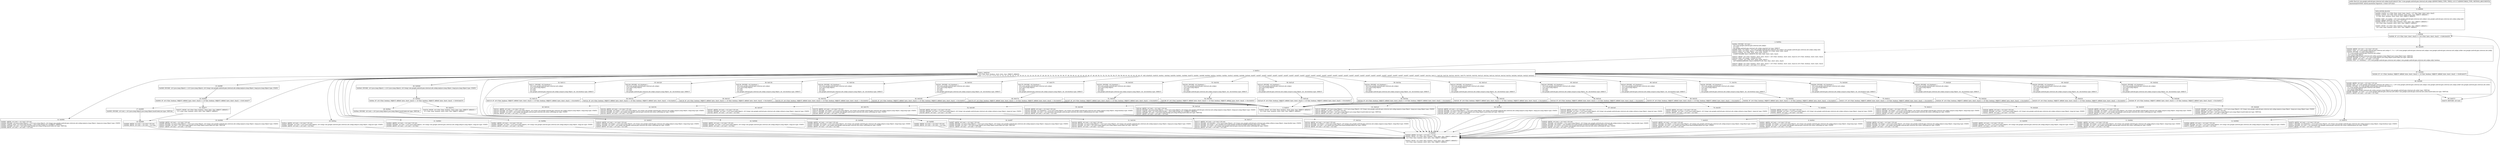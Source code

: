 digraph "CFG forcom.google.android.gms.internal.ads.zzdpn.hashCode(Ljava\/lang\/Object;)I" {
Node_0 [shape=record,label="{0\:\ 0x0000|MTH_ENTER_BLOCK\l|0x0000: CONST  (r1 I:?[int, float, short, byte, char]) = (37 ?[int, float, short, byte, char]) \l0x0002: CONST  (r0 I:?[int, float, boolean, short, byte, char, OBJECT, ARRAY]) = \l  (0 ?[int, float, boolean, short, byte, char, OBJECT, ARRAY])\l \l0x0003: IGET  (r2 I:int[]) = (r9 I:com.google.android.gms.internal.ads.zzdpn) com.google.android.gms.internal.ads.zzdpn.zzhjq int[] \l0x0005: ARRAY_LENGTH  (r4 I:int) = (r2 I:?[]) \l0x0006: MOVE  (r3 I:?[int, float, boolean, short, byte, char, OBJECT, ARRAY]) = \l  (r0 I:?[int, float, boolean, short, byte, char, OBJECT, ARRAY])\l \l0x0007: MOVE  (r2 I:?[int, float, boolean, short, byte, char, OBJECT, ARRAY]) = \l  (r0 I:?[int, float, boolean, short, byte, char, OBJECT, ARRAY])\l \l}"];
Node_1 [shape=record,label="{1\:\ 0x0008|0x0008: IF  (r3 I:?[int, byte, short, char]) \>= (r4 I:?[int, byte, short, char])  \-\> B:86:0x0255 \l}"];
Node_2 [shape=record,label="{2\:\ 0x000a|0x000a: INVOKE  (r0 I:int) = \l  (r9 I:com.google.android.gms.internal.ads.zzdpn)\l  (r3 I:int)\l com.google.android.gms.internal.ads.zzdpn.zzgu(int):int type: DIRECT \l0x000e: IGET  (r5 I:int[]) = (r9 I:com.google.android.gms.internal.ads.zzdpn) com.google.android.gms.internal.ads.zzdpn.zzhjq int[] \l0x0010: AGET  (r5 I:?[int, float]) = (r5 I:?[int, float][]), (r3 I:?[int, short, byte, char]) \l0x0012: CONST  (r6 I:?[int, float, short, byte, char]) = \l  (1048575(0xfffff, float:1.469367E\-39) ?[int, float, short, byte, char])\l \l0x0015: ARITH  (r6 I:?[int, boolean, short, byte, char]) = (r6 I:?[int, boolean, short, byte, char]) & (r0 I:?[int, boolean, short, byte, char]) \l0x0016: CAST  (r6 I:long) = (long) (r6 I:int) \l0x0017: CONST  (r8 I:?[int, float, short, byte, char]) = \l  (267386880(0xff00000, float:2.3665827E\-29) ?[int, float, short, byte, char])\l \l0x0019: ARITH  (r0 I:?[int, boolean, short, byte, char]) = (r0 I:?[int, boolean, short, byte, char]) & (r8 I:?[int, boolean, short, byte, char]) \l0x001a: ARITH  (r0 I:int) = (r0 I:int) \>\>\> (20 int) \l}"];
Node_3 [shape=record,label="{3\:\ 0x001c|0x001c: SWITCH  \l  (r0 I:?[int, float, boolean, short, byte, char, OBJECT, ARRAY])\l k:[0, 1, 2, 3, 4, 5, 6, 7, 8, 9, 10, 11, 12, 13, 14, 15, 16, 17, 18, 19, 20, 21, 22, 23, 24, 25, 26, 27, 28, 29, 30, 31, 32, 33, 34, 35, 36, 37, 38, 39, 40, 41, 42, 43, 44, 45, 46, 47, 48, 49, 50, 51, 52, 53, 54, 55, 56, 57, 58, 59, 60, 61, 62, 63, 64, 65, 66, 67, 68] t:[0x0025, 0x0035, 0x0041, 0x004d, 0x0059, 0x0061, 0x006d, 0x0075, 0x0081, 0x008f, 0x009d, 0x00aa, 0x00b3, 0x00bc, 0x00c5, 0x00d2, 0x00db, 0x00e8, 0x00f7, 0x00f7, 0x00f7, 0x00f7, 0x00f7, 0x00f7, 0x00f7, 0x00f7, 0x00f7, 0x00f7, 0x00f7, 0x00f7, 0x00f7, 0x00f7, 0x00f7, 0x00f7, 0x00f7, 0x00f7, 0x00f7, 0x00f7, 0x00f7, 0x00f7, 0x00f7, 0x00f7, 0x00f7, 0x00f7, 0x00f7, 0x00f7, 0x00f7, 0x00f7, 0x00f7, 0x00f7, 0x0104, 0x0111, 0x0128, 0x013b, 0x014e, 0x0161, 0x0170, 0x0183, 0x0192, 0x01a5, 0x01ba, 0x01cd, 0x01e0, 0x01ef, 0x01fe, 0x020d, 0x0220, 0x022f, 0x0242] \l}"];
Node_4 [shape=record,label="{4\:\ 0x001f|0x001f: MOVE  (r0 I:?[int, float, boolean, short, byte, char, OBJECT, ARRAY]) = \l  (r2 I:?[int, float, boolean, short, byte, char, OBJECT, ARRAY])\l \l}"];
Node_5 [shape=record,label="{5\:\ 0x0020|0x0020: ARITH  (r2 I:int) = (r3 I:int) + (3 int) \l0x0022: MOVE  (r3 I:?[int, float, boolean, short, byte, char, OBJECT, ARRAY]) = \l  (r2 I:?[int, float, boolean, short, byte, char, OBJECT, ARRAY])\l \l0x0023: MOVE  (r2 I:?[int, float, boolean, short, byte, char, OBJECT, ARRAY]) = \l  (r0 I:?[int, float, boolean, short, byte, char, OBJECT, ARRAY])\l \l}"];
Node_6 [shape=record,label="{6\:\ 0x0025|0x0025: ARITH  (r0 I:int) = (r2 I:int) * (53 int) \l0x0027: INVOKE  (r6 I:double) = (r10 I:java.lang.Object), (r6 I:long) com.google.android.gms.internal.ads.zzdqy.zzo(java.lang.Object, long):double type: STATIC \l0x002b: INVOKE  (r6 I:long) = (r6 I:double) java.lang.Double.doubleToLongBits(double):long type: STATIC \l0x002f: INVOKE  (r2 I:int) = (r6 I:long) com.google.android.gms.internal.ads.zzdoc.zzft(long):int type: STATIC \l0x0033: ARITH  (r0 I:int) = (r0 I:int) + (r2 I:int) \l}"];
Node_7 [shape=record,label="{7\:\ 0x0035|0x0035: ARITH  (r0 I:int) = (r2 I:int) * (53 int) \l0x0037: INVOKE  (r2 I:float) = (r10 I:java.lang.Object), (r6 I:long) com.google.android.gms.internal.ads.zzdqy.zzn(java.lang.Object, long):float type: STATIC \l0x003b: INVOKE  (r2 I:int) = (r2 I:float) java.lang.Float.floatToIntBits(float):int type: STATIC \l0x003f: ARITH  (r0 I:int) = (r0 I:int) + (r2 I:int) \l}"];
Node_8 [shape=record,label="{8\:\ 0x0041|0x0041: ARITH  (r0 I:int) = (r2 I:int) * (53 int) \l0x0043: INVOKE  (r6 I:long) = (r10 I:java.lang.Object), (r6 I:long) com.google.android.gms.internal.ads.zzdqy.zzl(java.lang.Object, long):long type: STATIC \l0x0047: INVOKE  (r2 I:int) = (r6 I:long) com.google.android.gms.internal.ads.zzdoc.zzft(long):int type: STATIC \l0x004b: ARITH  (r0 I:int) = (r0 I:int) + (r2 I:int) \l}"];
Node_9 [shape=record,label="{9\:\ 0x004d|0x004d: ARITH  (r0 I:int) = (r2 I:int) * (53 int) \l0x004f: INVOKE  (r6 I:long) = (r10 I:java.lang.Object), (r6 I:long) com.google.android.gms.internal.ads.zzdqy.zzl(java.lang.Object, long):long type: STATIC \l0x0053: INVOKE  (r2 I:int) = (r6 I:long) com.google.android.gms.internal.ads.zzdoc.zzft(long):int type: STATIC \l0x0057: ARITH  (r0 I:int) = (r0 I:int) + (r2 I:int) \l}"];
Node_10 [shape=record,label="{10\:\ 0x0059|0x0059: ARITH  (r0 I:int) = (r2 I:int) * (53 int) \l0x005b: INVOKE  (r2 I:int) = (r10 I:java.lang.Object), (r6 I:long) com.google.android.gms.internal.ads.zzdqy.zzk(java.lang.Object, long):int type: STATIC \l0x005f: ARITH  (r0 I:int) = (r0 I:int) + (r2 I:int) \l}"];
Node_11 [shape=record,label="{11\:\ 0x0061|0x0061: ARITH  (r0 I:int) = (r2 I:int) * (53 int) \l0x0063: INVOKE  (r6 I:long) = (r10 I:java.lang.Object), (r6 I:long) com.google.android.gms.internal.ads.zzdqy.zzl(java.lang.Object, long):long type: STATIC \l0x0067: INVOKE  (r2 I:int) = (r6 I:long) com.google.android.gms.internal.ads.zzdoc.zzft(long):int type: STATIC \l0x006b: ARITH  (r0 I:int) = (r0 I:int) + (r2 I:int) \l}"];
Node_12 [shape=record,label="{12\:\ 0x006d|0x006d: ARITH  (r0 I:int) = (r2 I:int) * (53 int) \l0x006f: INVOKE  (r2 I:int) = (r10 I:java.lang.Object), (r6 I:long) com.google.android.gms.internal.ads.zzdqy.zzk(java.lang.Object, long):int type: STATIC \l0x0073: ARITH  (r0 I:int) = (r0 I:int) + (r2 I:int) \l}"];
Node_13 [shape=record,label="{13\:\ 0x0075|0x0075: ARITH  (r0 I:int) = (r2 I:int) * (53 int) \l0x0077: INVOKE  (r2 I:boolean) = (r10 I:java.lang.Object), (r6 I:long) com.google.android.gms.internal.ads.zzdqy.zzm(java.lang.Object, long):boolean type: STATIC \l0x007b: INVOKE  (r2 I:int) = (r2 I:boolean) com.google.android.gms.internal.ads.zzdoc.zzbh(boolean):int type: STATIC \l0x007f: ARITH  (r0 I:int) = (r0 I:int) + (r2 I:int) \l}"];
Node_14 [shape=record,label="{14\:\ 0x0081|0x0081: ARITH  (r2 I:int) = (r2 I:int) * (53 int) \l0x0083: INVOKE  (r0 I:java.lang.Object) = (r10 I:java.lang.Object), (r6 I:long) com.google.android.gms.internal.ads.zzdqy.zzp(java.lang.Object, long):java.lang.Object type: STATIC \l0x0087: CHECK_CAST  (r0 I:java.lang.String) = (java.lang.String) (r0 I:?[OBJECT, ARRAY]) \l0x0089: INVOKE  (r0 I:int) = (r0 I:java.lang.String) java.lang.String.hashCode():int type: VIRTUAL \l0x008d: ARITH  (r0 I:int) = (r0 I:int) + (r2 I:int) \l}"];
Node_15 [shape=record,label="{15\:\ 0x008f|0x008f: INVOKE  (r0 I:java.lang.Object) = (r10 I:java.lang.Object), (r6 I:long) com.google.android.gms.internal.ads.zzdqy.zzp(java.lang.Object, long):java.lang.Object type: STATIC \l}"];
Node_16 [shape=record,label="{16\:\ 0x0093|0x0093: IF  (r0 I:?[int, boolean, OBJECT, ARRAY, byte, short, char]) == (0 ?[int, boolean, OBJECT, ARRAY, byte, short, char])  \-\> B:91:0x0277 \l}"];
Node_17 [shape=record,label="{17\:\ 0x0095|0x0095: INVOKE  (r0 I:int) = (r0 I:java.lang.Object) java.lang.Object.hashCode():int type: VIRTUAL \l}"];
Node_18 [shape=record,label="{18\:\ 0x0099|0x0099: ARITH  (r2 I:int) = (r2 I:int) * (53 int) \l0x009b: ARITH  (r0 I:int) = (r0 I:int) + (r2 I:int) \l}"];
Node_19 [shape=record,label="{19\:\ 0x009d|0x009d: ARITH  (r0 I:int) = (r2 I:int) * (53 int) \l0x009f: INVOKE  (r2 I:java.lang.Object) = (r10 I:java.lang.Object), (r6 I:long) com.google.android.gms.internal.ads.zzdqy.zzp(java.lang.Object, long):java.lang.Object type: STATIC \l0x00a3: INVOKE  (r2 I:int) = (r2 I:java.lang.Object) java.lang.Object.hashCode():int type: VIRTUAL \l0x00a7: ARITH  (r0 I:int) = (r0 I:int) + (r2 I:int) \l}"];
Node_20 [shape=record,label="{20\:\ 0x00aa|0x00aa: ARITH  (r0 I:int) = (r2 I:int) * (53 int) \l0x00ac: INVOKE  (r2 I:int) = (r10 I:java.lang.Object), (r6 I:long) com.google.android.gms.internal.ads.zzdqy.zzk(java.lang.Object, long):int type: STATIC \l0x00b0: ARITH  (r0 I:int) = (r0 I:int) + (r2 I:int) \l}"];
Node_21 [shape=record,label="{21\:\ 0x00b3|0x00b3: ARITH  (r0 I:int) = (r2 I:int) * (53 int) \l0x00b5: INVOKE  (r2 I:int) = (r10 I:java.lang.Object), (r6 I:long) com.google.android.gms.internal.ads.zzdqy.zzk(java.lang.Object, long):int type: STATIC \l0x00b9: ARITH  (r0 I:int) = (r0 I:int) + (r2 I:int) \l}"];
Node_22 [shape=record,label="{22\:\ 0x00bc|0x00bc: ARITH  (r0 I:int) = (r2 I:int) * (53 int) \l0x00be: INVOKE  (r2 I:int) = (r10 I:java.lang.Object), (r6 I:long) com.google.android.gms.internal.ads.zzdqy.zzk(java.lang.Object, long):int type: STATIC \l0x00c2: ARITH  (r0 I:int) = (r0 I:int) + (r2 I:int) \l}"];
Node_23 [shape=record,label="{23\:\ 0x00c5|0x00c5: ARITH  (r0 I:int) = (r2 I:int) * (53 int) \l0x00c7: INVOKE  (r6 I:long) = (r10 I:java.lang.Object), (r6 I:long) com.google.android.gms.internal.ads.zzdqy.zzl(java.lang.Object, long):long type: STATIC \l0x00cb: INVOKE  (r2 I:int) = (r6 I:long) com.google.android.gms.internal.ads.zzdoc.zzft(long):int type: STATIC \l0x00cf: ARITH  (r0 I:int) = (r0 I:int) + (r2 I:int) \l}"];
Node_24 [shape=record,label="{24\:\ 0x00d2|0x00d2: ARITH  (r0 I:int) = (r2 I:int) * (53 int) \l0x00d4: INVOKE  (r2 I:int) = (r10 I:java.lang.Object), (r6 I:long) com.google.android.gms.internal.ads.zzdqy.zzk(java.lang.Object, long):int type: STATIC \l0x00d8: ARITH  (r0 I:int) = (r0 I:int) + (r2 I:int) \l}"];
Node_25 [shape=record,label="{25\:\ 0x00db|0x00db: ARITH  (r0 I:int) = (r2 I:int) * (53 int) \l0x00dd: INVOKE  (r6 I:long) = (r10 I:java.lang.Object), (r6 I:long) com.google.android.gms.internal.ads.zzdqy.zzl(java.lang.Object, long):long type: STATIC \l0x00e1: INVOKE  (r2 I:int) = (r6 I:long) com.google.android.gms.internal.ads.zzdoc.zzft(long):int type: STATIC \l0x00e5: ARITH  (r0 I:int) = (r0 I:int) + (r2 I:int) \l}"];
Node_26 [shape=record,label="{26\:\ 0x00e8|0x00e8: INVOKE  (r0 I:java.lang.Object) = (r10 I:java.lang.Object), (r6 I:long) com.google.android.gms.internal.ads.zzdqy.zzp(java.lang.Object, long):java.lang.Object type: STATIC \l}"];
Node_27 [shape=record,label="{27\:\ 0x00ec|0x00ec: IF  (r0 I:?[int, boolean, OBJECT, ARRAY, byte, short, char]) == (0 ?[int, boolean, OBJECT, ARRAY, byte, short, char])  \-\> B:90:0x0274 \l}"];
Node_28 [shape=record,label="{28\:\ 0x00ee|0x00ee: INVOKE  (r0 I:int) = (r0 I:java.lang.Object) java.lang.Object.hashCode():int type: VIRTUAL \l}"];
Node_29 [shape=record,label="{29\:\ 0x00f2|0x00f2: ARITH  (r2 I:int) = (r2 I:int) * (53 int) \l0x00f4: ARITH  (r0 I:int) = (r0 I:int) + (r2 I:int) \l}"];
Node_30 [shape=record,label="{30\:\ 0x00f7|0x00f7: ARITH  (r0 I:int) = (r2 I:int) * (53 int) \l0x00f9: INVOKE  (r2 I:java.lang.Object) = (r10 I:java.lang.Object), (r6 I:long) com.google.android.gms.internal.ads.zzdqy.zzp(java.lang.Object, long):java.lang.Object type: STATIC \l0x00fd: INVOKE  (r2 I:int) = (r2 I:java.lang.Object) java.lang.Object.hashCode():int type: VIRTUAL \l0x0101: ARITH  (r0 I:int) = (r0 I:int) + (r2 I:int) \l}"];
Node_31 [shape=record,label="{31\:\ 0x0104|0x0104: ARITH  (r0 I:int) = (r2 I:int) * (53 int) \l0x0106: INVOKE  (r2 I:java.lang.Object) = (r10 I:java.lang.Object), (r6 I:long) com.google.android.gms.internal.ads.zzdqy.zzp(java.lang.Object, long):java.lang.Object type: STATIC \l0x010a: INVOKE  (r2 I:int) = (r2 I:java.lang.Object) java.lang.Object.hashCode():int type: VIRTUAL \l0x010e: ARITH  (r0 I:int) = (r0 I:int) + (r2 I:int) \l}"];
Node_32 [shape=record,label="{32\:\ 0x0111|0x0111: INVOKE  (r0 I:boolean) = \l  (r9 I:com.google.android.gms.internal.ads.zzdpn)\l  (r10 I:java.lang.Object)\l  (r5 I:int)\l  (r3 I:int)\l com.google.android.gms.internal.ads.zzdpn.zza(java.lang.Object, int, int):boolean type: DIRECT \l}"];
Node_33 [shape=record,label="{33\:\ 0x0115|0x0115: IF  (r0 I:?[int, boolean, OBJECT, ARRAY, byte, short, char]) == (0 ?[int, boolean, OBJECT, ARRAY, byte, short, char])  \-\> B:4:0x001f \l}"];
Node_34 [shape=record,label="{34\:\ 0x0117|0x0117: ARITH  (r0 I:int) = (r2 I:int) * (53 int) \l0x0119: INVOKE  (r6 I:double) = (r10 I:java.lang.Object), (r6 I:long) com.google.android.gms.internal.ads.zzdpn.zzf(java.lang.Object, long):double type: STATIC \l0x011d: INVOKE  (r6 I:long) = (r6 I:double) java.lang.Double.doubleToLongBits(double):long type: STATIC \l0x0121: INVOKE  (r2 I:int) = (r6 I:long) com.google.android.gms.internal.ads.zzdoc.zzft(long):int type: STATIC \l0x0125: ARITH  (r0 I:int) = (r0 I:int) + (r2 I:int) \l}"];
Node_35 [shape=record,label="{35\:\ 0x0128|0x0128: INVOKE  (r0 I:boolean) = \l  (r9 I:com.google.android.gms.internal.ads.zzdpn)\l  (r10 I:java.lang.Object)\l  (r5 I:int)\l  (r3 I:int)\l com.google.android.gms.internal.ads.zzdpn.zza(java.lang.Object, int, int):boolean type: DIRECT \l}"];
Node_36 [shape=record,label="{36\:\ 0x012c|0x012c: IF  (r0 I:?[int, boolean, OBJECT, ARRAY, byte, short, char]) == (0 ?[int, boolean, OBJECT, ARRAY, byte, short, char])  \-\> B:4:0x001f \l}"];
Node_37 [shape=record,label="{37\:\ 0x012e|0x012e: ARITH  (r0 I:int) = (r2 I:int) * (53 int) \l0x0130: INVOKE  (r2 I:float) = (r10 I:java.lang.Object), (r6 I:long) com.google.android.gms.internal.ads.zzdpn.zzg(java.lang.Object, long):float type: STATIC \l0x0134: INVOKE  (r2 I:int) = (r2 I:float) java.lang.Float.floatToIntBits(float):int type: STATIC \l0x0138: ARITH  (r0 I:int) = (r0 I:int) + (r2 I:int) \l}"];
Node_38 [shape=record,label="{38\:\ 0x013b|0x013b: INVOKE  (r0 I:boolean) = \l  (r9 I:com.google.android.gms.internal.ads.zzdpn)\l  (r10 I:java.lang.Object)\l  (r5 I:int)\l  (r3 I:int)\l com.google.android.gms.internal.ads.zzdpn.zza(java.lang.Object, int, int):boolean type: DIRECT \l}"];
Node_39 [shape=record,label="{39\:\ 0x013f|0x013f: IF  (r0 I:?[int, boolean, OBJECT, ARRAY, byte, short, char]) == (0 ?[int, boolean, OBJECT, ARRAY, byte, short, char])  \-\> B:4:0x001f \l}"];
Node_40 [shape=record,label="{40\:\ 0x0141|0x0141: ARITH  (r0 I:int) = (r2 I:int) * (53 int) \l0x0143: INVOKE  (r6 I:long) = (r10 I:java.lang.Object), (r6 I:long) com.google.android.gms.internal.ads.zzdpn.zzi(java.lang.Object, long):long type: STATIC \l0x0147: INVOKE  (r2 I:int) = (r6 I:long) com.google.android.gms.internal.ads.zzdoc.zzft(long):int type: STATIC \l0x014b: ARITH  (r0 I:int) = (r0 I:int) + (r2 I:int) \l}"];
Node_41 [shape=record,label="{41\:\ 0x014e|0x014e: INVOKE  (r0 I:boolean) = \l  (r9 I:com.google.android.gms.internal.ads.zzdpn)\l  (r10 I:java.lang.Object)\l  (r5 I:int)\l  (r3 I:int)\l com.google.android.gms.internal.ads.zzdpn.zza(java.lang.Object, int, int):boolean type: DIRECT \l}"];
Node_42 [shape=record,label="{42\:\ 0x0152|0x0152: IF  (r0 I:?[int, boolean, OBJECT, ARRAY, byte, short, char]) == (0 ?[int, boolean, OBJECT, ARRAY, byte, short, char])  \-\> B:4:0x001f \l}"];
Node_43 [shape=record,label="{43\:\ 0x0154|0x0154: ARITH  (r0 I:int) = (r2 I:int) * (53 int) \l0x0156: INVOKE  (r6 I:long) = (r10 I:java.lang.Object), (r6 I:long) com.google.android.gms.internal.ads.zzdpn.zzi(java.lang.Object, long):long type: STATIC \l0x015a: INVOKE  (r2 I:int) = (r6 I:long) com.google.android.gms.internal.ads.zzdoc.zzft(long):int type: STATIC \l0x015e: ARITH  (r0 I:int) = (r0 I:int) + (r2 I:int) \l}"];
Node_44 [shape=record,label="{44\:\ 0x0161|0x0161: INVOKE  (r0 I:boolean) = \l  (r9 I:com.google.android.gms.internal.ads.zzdpn)\l  (r10 I:java.lang.Object)\l  (r5 I:int)\l  (r3 I:int)\l com.google.android.gms.internal.ads.zzdpn.zza(java.lang.Object, int, int):boolean type: DIRECT \l}"];
Node_45 [shape=record,label="{45\:\ 0x0165|0x0165: IF  (r0 I:?[int, boolean, OBJECT, ARRAY, byte, short, char]) == (0 ?[int, boolean, OBJECT, ARRAY, byte, short, char])  \-\> B:4:0x001f \l}"];
Node_46 [shape=record,label="{46\:\ 0x0167|0x0167: ARITH  (r0 I:int) = (r2 I:int) * (53 int) \l0x0169: INVOKE  (r2 I:int) = (r10 I:java.lang.Object), (r6 I:long) com.google.android.gms.internal.ads.zzdpn.zzh(java.lang.Object, long):int type: STATIC \l0x016d: ARITH  (r0 I:int) = (r0 I:int) + (r2 I:int) \l}"];
Node_47 [shape=record,label="{47\:\ 0x0170|0x0170: INVOKE  (r0 I:boolean) = \l  (r9 I:com.google.android.gms.internal.ads.zzdpn)\l  (r10 I:java.lang.Object)\l  (r5 I:int)\l  (r3 I:int)\l com.google.android.gms.internal.ads.zzdpn.zza(java.lang.Object, int, int):boolean type: DIRECT \l}"];
Node_48 [shape=record,label="{48\:\ 0x0174|0x0174: IF  (r0 I:?[int, boolean, OBJECT, ARRAY, byte, short, char]) == (0 ?[int, boolean, OBJECT, ARRAY, byte, short, char])  \-\> B:4:0x001f \l}"];
Node_49 [shape=record,label="{49\:\ 0x0176|0x0176: ARITH  (r0 I:int) = (r2 I:int) * (53 int) \l0x0178: INVOKE  (r6 I:long) = (r10 I:java.lang.Object), (r6 I:long) com.google.android.gms.internal.ads.zzdpn.zzi(java.lang.Object, long):long type: STATIC \l0x017c: INVOKE  (r2 I:int) = (r6 I:long) com.google.android.gms.internal.ads.zzdoc.zzft(long):int type: STATIC \l0x0180: ARITH  (r0 I:int) = (r0 I:int) + (r2 I:int) \l}"];
Node_50 [shape=record,label="{50\:\ 0x0183|0x0183: INVOKE  (r0 I:boolean) = \l  (r9 I:com.google.android.gms.internal.ads.zzdpn)\l  (r10 I:java.lang.Object)\l  (r5 I:int)\l  (r3 I:int)\l com.google.android.gms.internal.ads.zzdpn.zza(java.lang.Object, int, int):boolean type: DIRECT \l}"];
Node_51 [shape=record,label="{51\:\ 0x0187|0x0187: IF  (r0 I:?[int, boolean, OBJECT, ARRAY, byte, short, char]) == (0 ?[int, boolean, OBJECT, ARRAY, byte, short, char])  \-\> B:4:0x001f \l}"];
Node_52 [shape=record,label="{52\:\ 0x0189|0x0189: ARITH  (r0 I:int) = (r2 I:int) * (53 int) \l0x018b: INVOKE  (r2 I:int) = (r10 I:java.lang.Object), (r6 I:long) com.google.android.gms.internal.ads.zzdpn.zzh(java.lang.Object, long):int type: STATIC \l0x018f: ARITH  (r0 I:int) = (r0 I:int) + (r2 I:int) \l}"];
Node_53 [shape=record,label="{53\:\ 0x0192|0x0192: INVOKE  (r0 I:boolean) = \l  (r9 I:com.google.android.gms.internal.ads.zzdpn)\l  (r10 I:java.lang.Object)\l  (r5 I:int)\l  (r3 I:int)\l com.google.android.gms.internal.ads.zzdpn.zza(java.lang.Object, int, int):boolean type: DIRECT \l}"];
Node_54 [shape=record,label="{54\:\ 0x0196|0x0196: IF  (r0 I:?[int, boolean, OBJECT, ARRAY, byte, short, char]) == (0 ?[int, boolean, OBJECT, ARRAY, byte, short, char])  \-\> B:4:0x001f \l}"];
Node_55 [shape=record,label="{55\:\ 0x0198|0x0198: ARITH  (r0 I:int) = (r2 I:int) * (53 int) \l0x019a: INVOKE  (r2 I:boolean) = (r10 I:java.lang.Object), (r6 I:long) com.google.android.gms.internal.ads.zzdpn.zzj(java.lang.Object, long):boolean type: STATIC \l0x019e: INVOKE  (r2 I:int) = (r2 I:boolean) com.google.android.gms.internal.ads.zzdoc.zzbh(boolean):int type: STATIC \l0x01a2: ARITH  (r0 I:int) = (r0 I:int) + (r2 I:int) \l}"];
Node_56 [shape=record,label="{56\:\ 0x01a5|0x01a5: INVOKE  (r0 I:boolean) = \l  (r9 I:com.google.android.gms.internal.ads.zzdpn)\l  (r10 I:java.lang.Object)\l  (r5 I:int)\l  (r3 I:int)\l com.google.android.gms.internal.ads.zzdpn.zza(java.lang.Object, int, int):boolean type: DIRECT \l}"];
Node_57 [shape=record,label="{57\:\ 0x01a9|0x01a9: IF  (r0 I:?[int, boolean, OBJECT, ARRAY, byte, short, char]) == (0 ?[int, boolean, OBJECT, ARRAY, byte, short, char])  \-\> B:4:0x001f \l}"];
Node_58 [shape=record,label="{58\:\ 0x01ab|0x01ab: ARITH  (r2 I:int) = (r2 I:int) * (53 int) \l0x01ad: INVOKE  (r0 I:java.lang.Object) = (r10 I:java.lang.Object), (r6 I:long) com.google.android.gms.internal.ads.zzdqy.zzp(java.lang.Object, long):java.lang.Object type: STATIC \l0x01b1: CHECK_CAST  (r0 I:java.lang.String) = (java.lang.String) (r0 I:?[OBJECT, ARRAY]) \l0x01b3: INVOKE  (r0 I:int) = (r0 I:java.lang.String) java.lang.String.hashCode():int type: VIRTUAL \l0x01b7: ARITH  (r0 I:int) = (r0 I:int) + (r2 I:int) \l}"];
Node_59 [shape=record,label="{59\:\ 0x01ba|0x01ba: INVOKE  (r0 I:boolean) = \l  (r9 I:com.google.android.gms.internal.ads.zzdpn)\l  (r10 I:java.lang.Object)\l  (r5 I:int)\l  (r3 I:int)\l com.google.android.gms.internal.ads.zzdpn.zza(java.lang.Object, int, int):boolean type: DIRECT \l}"];
Node_60 [shape=record,label="{60\:\ 0x01be|0x01be: IF  (r0 I:?[int, boolean, OBJECT, ARRAY, byte, short, char]) == (0 ?[int, boolean, OBJECT, ARRAY, byte, short, char])  \-\> B:4:0x001f \l}"];
Node_61 [shape=record,label="{61\:\ 0x01c0|0x01c0: INVOKE  (r0 I:java.lang.Object) = (r10 I:java.lang.Object), (r6 I:long) com.google.android.gms.internal.ads.zzdqy.zzp(java.lang.Object, long):java.lang.Object type: STATIC \l0x01c4: ARITH  (r2 I:int) = (r2 I:int) * (53 int) \l0x01c6: INVOKE  (r0 I:int) = (r0 I:java.lang.Object) java.lang.Object.hashCode():int type: VIRTUAL \l0x01ca: ARITH  (r0 I:int) = (r0 I:int) + (r2 I:int) \l}"];
Node_62 [shape=record,label="{62\:\ 0x01cd|0x01cd: INVOKE  (r0 I:boolean) = \l  (r9 I:com.google.android.gms.internal.ads.zzdpn)\l  (r10 I:java.lang.Object)\l  (r5 I:int)\l  (r3 I:int)\l com.google.android.gms.internal.ads.zzdpn.zza(java.lang.Object, int, int):boolean type: DIRECT \l}"];
Node_63 [shape=record,label="{63\:\ 0x01d1|0x01d1: IF  (r0 I:?[int, boolean, OBJECT, ARRAY, byte, short, char]) == (0 ?[int, boolean, OBJECT, ARRAY, byte, short, char])  \-\> B:4:0x001f \l}"];
Node_64 [shape=record,label="{64\:\ 0x01d3|0x01d3: ARITH  (r0 I:int) = (r2 I:int) * (53 int) \l0x01d5: INVOKE  (r2 I:java.lang.Object) = (r10 I:java.lang.Object), (r6 I:long) com.google.android.gms.internal.ads.zzdqy.zzp(java.lang.Object, long):java.lang.Object type: STATIC \l0x01d9: INVOKE  (r2 I:int) = (r2 I:java.lang.Object) java.lang.Object.hashCode():int type: VIRTUAL \l0x01dd: ARITH  (r0 I:int) = (r0 I:int) + (r2 I:int) \l}"];
Node_65 [shape=record,label="{65\:\ 0x01e0|0x01e0: INVOKE  (r0 I:boolean) = \l  (r9 I:com.google.android.gms.internal.ads.zzdpn)\l  (r10 I:java.lang.Object)\l  (r5 I:int)\l  (r3 I:int)\l com.google.android.gms.internal.ads.zzdpn.zza(java.lang.Object, int, int):boolean type: DIRECT \l}"];
Node_66 [shape=record,label="{66\:\ 0x01e4|0x01e4: IF  (r0 I:?[int, boolean, OBJECT, ARRAY, byte, short, char]) == (0 ?[int, boolean, OBJECT, ARRAY, byte, short, char])  \-\> B:4:0x001f \l}"];
Node_67 [shape=record,label="{67\:\ 0x01e6|0x01e6: ARITH  (r0 I:int) = (r2 I:int) * (53 int) \l0x01e8: INVOKE  (r2 I:int) = (r10 I:java.lang.Object), (r6 I:long) com.google.android.gms.internal.ads.zzdpn.zzh(java.lang.Object, long):int type: STATIC \l0x01ec: ARITH  (r0 I:int) = (r0 I:int) + (r2 I:int) \l}"];
Node_68 [shape=record,label="{68\:\ 0x01ef|0x01ef: INVOKE  (r0 I:boolean) = \l  (r9 I:com.google.android.gms.internal.ads.zzdpn)\l  (r10 I:java.lang.Object)\l  (r5 I:int)\l  (r3 I:int)\l com.google.android.gms.internal.ads.zzdpn.zza(java.lang.Object, int, int):boolean type: DIRECT \l}"];
Node_69 [shape=record,label="{69\:\ 0x01f3|0x01f3: IF  (r0 I:?[int, boolean, OBJECT, ARRAY, byte, short, char]) == (0 ?[int, boolean, OBJECT, ARRAY, byte, short, char])  \-\> B:4:0x001f \l}"];
Node_70 [shape=record,label="{70\:\ 0x01f5|0x01f5: ARITH  (r0 I:int) = (r2 I:int) * (53 int) \l0x01f7: INVOKE  (r2 I:int) = (r10 I:java.lang.Object), (r6 I:long) com.google.android.gms.internal.ads.zzdpn.zzh(java.lang.Object, long):int type: STATIC \l0x01fb: ARITH  (r0 I:int) = (r0 I:int) + (r2 I:int) \l}"];
Node_71 [shape=record,label="{71\:\ 0x01fe|0x01fe: INVOKE  (r0 I:boolean) = \l  (r9 I:com.google.android.gms.internal.ads.zzdpn)\l  (r10 I:java.lang.Object)\l  (r5 I:int)\l  (r3 I:int)\l com.google.android.gms.internal.ads.zzdpn.zza(java.lang.Object, int, int):boolean type: DIRECT \l}"];
Node_72 [shape=record,label="{72\:\ 0x0202|0x0202: IF  (r0 I:?[int, boolean, OBJECT, ARRAY, byte, short, char]) == (0 ?[int, boolean, OBJECT, ARRAY, byte, short, char])  \-\> B:4:0x001f \l}"];
Node_73 [shape=record,label="{73\:\ 0x0204|0x0204: ARITH  (r0 I:int) = (r2 I:int) * (53 int) \l0x0206: INVOKE  (r2 I:int) = (r10 I:java.lang.Object), (r6 I:long) com.google.android.gms.internal.ads.zzdpn.zzh(java.lang.Object, long):int type: STATIC \l0x020a: ARITH  (r0 I:int) = (r0 I:int) + (r2 I:int) \l}"];
Node_74 [shape=record,label="{74\:\ 0x020d|0x020d: INVOKE  (r0 I:boolean) = \l  (r9 I:com.google.android.gms.internal.ads.zzdpn)\l  (r10 I:java.lang.Object)\l  (r5 I:int)\l  (r3 I:int)\l com.google.android.gms.internal.ads.zzdpn.zza(java.lang.Object, int, int):boolean type: DIRECT \l}"];
Node_75 [shape=record,label="{75\:\ 0x0211|0x0211: IF  (r0 I:?[int, boolean, OBJECT, ARRAY, byte, short, char]) == (0 ?[int, boolean, OBJECT, ARRAY, byte, short, char])  \-\> B:4:0x001f \l}"];
Node_76 [shape=record,label="{76\:\ 0x0213|0x0213: ARITH  (r0 I:int) = (r2 I:int) * (53 int) \l0x0215: INVOKE  (r6 I:long) = (r10 I:java.lang.Object), (r6 I:long) com.google.android.gms.internal.ads.zzdpn.zzi(java.lang.Object, long):long type: STATIC \l0x0219: INVOKE  (r2 I:int) = (r6 I:long) com.google.android.gms.internal.ads.zzdoc.zzft(long):int type: STATIC \l0x021d: ARITH  (r0 I:int) = (r0 I:int) + (r2 I:int) \l}"];
Node_77 [shape=record,label="{77\:\ 0x0220|0x0220: INVOKE  (r0 I:boolean) = \l  (r9 I:com.google.android.gms.internal.ads.zzdpn)\l  (r10 I:java.lang.Object)\l  (r5 I:int)\l  (r3 I:int)\l com.google.android.gms.internal.ads.zzdpn.zza(java.lang.Object, int, int):boolean type: DIRECT \l}"];
Node_78 [shape=record,label="{78\:\ 0x0224|0x0224: IF  (r0 I:?[int, boolean, OBJECT, ARRAY, byte, short, char]) == (0 ?[int, boolean, OBJECT, ARRAY, byte, short, char])  \-\> B:4:0x001f \l}"];
Node_79 [shape=record,label="{79\:\ 0x0226|0x0226: ARITH  (r0 I:int) = (r2 I:int) * (53 int) \l0x0228: INVOKE  (r2 I:int) = (r10 I:java.lang.Object), (r6 I:long) com.google.android.gms.internal.ads.zzdpn.zzh(java.lang.Object, long):int type: STATIC \l0x022c: ARITH  (r0 I:int) = (r0 I:int) + (r2 I:int) \l}"];
Node_80 [shape=record,label="{80\:\ 0x022f|0x022f: INVOKE  (r0 I:boolean) = \l  (r9 I:com.google.android.gms.internal.ads.zzdpn)\l  (r10 I:java.lang.Object)\l  (r5 I:int)\l  (r3 I:int)\l com.google.android.gms.internal.ads.zzdpn.zza(java.lang.Object, int, int):boolean type: DIRECT \l}"];
Node_81 [shape=record,label="{81\:\ 0x0233|0x0233: IF  (r0 I:?[int, boolean, OBJECT, ARRAY, byte, short, char]) == (0 ?[int, boolean, OBJECT, ARRAY, byte, short, char])  \-\> B:4:0x001f \l}"];
Node_82 [shape=record,label="{82\:\ 0x0235|0x0235: ARITH  (r0 I:int) = (r2 I:int) * (53 int) \l0x0237: INVOKE  (r6 I:long) = (r10 I:java.lang.Object), (r6 I:long) com.google.android.gms.internal.ads.zzdpn.zzi(java.lang.Object, long):long type: STATIC \l0x023b: INVOKE  (r2 I:int) = (r6 I:long) com.google.android.gms.internal.ads.zzdoc.zzft(long):int type: STATIC \l0x023f: ARITH  (r0 I:int) = (r0 I:int) + (r2 I:int) \l}"];
Node_83 [shape=record,label="{83\:\ 0x0242|0x0242: INVOKE  (r0 I:boolean) = \l  (r9 I:com.google.android.gms.internal.ads.zzdpn)\l  (r10 I:java.lang.Object)\l  (r5 I:int)\l  (r3 I:int)\l com.google.android.gms.internal.ads.zzdpn.zza(java.lang.Object, int, int):boolean type: DIRECT \l}"];
Node_84 [shape=record,label="{84\:\ 0x0246|0x0246: IF  (r0 I:?[int, boolean, OBJECT, ARRAY, byte, short, char]) == (0 ?[int, boolean, OBJECT, ARRAY, byte, short, char])  \-\> B:4:0x001f \l}"];
Node_85 [shape=record,label="{85\:\ 0x0248|0x0248: INVOKE  (r0 I:java.lang.Object) = (r10 I:java.lang.Object), (r6 I:long) com.google.android.gms.internal.ads.zzdqy.zzp(java.lang.Object, long):java.lang.Object type: STATIC \l0x024c: ARITH  (r2 I:int) = (r2 I:int) * (53 int) \l0x024e: INVOKE  (r0 I:int) = (r0 I:java.lang.Object) java.lang.Object.hashCode():int type: VIRTUAL \l0x0252: ARITH  (r0 I:int) = (r0 I:int) + (r2 I:int) \l}"];
Node_86 [shape=record,label="{86\:\ 0x0255|0x0255: ARITH  (r0 I:int) = (r2 I:int) * (53 int) \l0x0257: IGET  (r1 I:com.google.android.gms.internal.ads.zzdqs\<?, ?\>) = (r9 I:com.google.android.gms.internal.ads.zzdpn) com.google.android.gms.internal.ads.zzdpn.zzhke com.google.android.gms.internal.ads.zzdqs \l0x0259: INVOKE  (r1 I:java.lang.Object) = \l  (r1 I:com.google.android.gms.internal.ads.zzdqs)\l  (r10 I:java.lang.Object)\l com.google.android.gms.internal.ads.zzdqs.zzao(java.lang.Object):java.lang.Object type: VIRTUAL \l0x025d: INVOKE  (r1 I:int) = (r1 I:java.lang.Object) java.lang.Object.hashCode():int type: VIRTUAL \l0x0261: ARITH  (r0 I:int) = (r0 I:int) + (r1 I:int) \l0x0262: IGET  (r1 I:boolean) = (r9 I:com.google.android.gms.internal.ads.zzdpn) com.google.android.gms.internal.ads.zzdpn.zzhjv boolean \l}"];
Node_87 [shape=record,label="{87\:\ 0x0264|0x0264: IF  (r1 I:?[int, boolean, OBJECT, ARRAY, byte, short, char]) == (0 ?[int, boolean, OBJECT, ARRAY, byte, short, char])  \-\> B:89:0x0273 \l}"];
Node_88 [shape=record,label="{88\:\ 0x0266|0x0266: ARITH  (r0 I:int) = (r0 I:int) * (53 int) \l0x0268: IGET  (r1 I:com.google.android.gms.internal.ads.zzdno\<?\>) = (r9 I:com.google.android.gms.internal.ads.zzdpn) com.google.android.gms.internal.ads.zzdpn.zzhkf com.google.android.gms.internal.ads.zzdno \l0x026a: INVOKE  (r1 I:com.google.android.gms.internal.ads.zzdnr) = \l  (r1 I:com.google.android.gms.internal.ads.zzdno)\l  (r10 I:java.lang.Object)\l com.google.android.gms.internal.ads.zzdno.zzy(java.lang.Object):com.google.android.gms.internal.ads.zzdnr type: VIRTUAL \l0x026e: INVOKE  (r1 I:int) = (r1 I:com.google.android.gms.internal.ads.zzdnr) com.google.android.gms.internal.ads.zzdnr.hashCode():int type: VIRTUAL \l0x0272: ARITH  (r0 I:int) = (r0 I:int) + (r1 I:int) \l}"];
Node_89 [shape=record,label="{89\:\ 0x0273|0x0273: RETURN  (r0 I:int) \l}"];
Node_90 [shape=record,label="{90\:\ 0x0274|0x0274: MOVE  (r0 I:?[int, float, boolean, short, byte, char, OBJECT, ARRAY]) = \l  (r1 I:?[int, float, boolean, short, byte, char, OBJECT, ARRAY])\l \l}"];
Node_91 [shape=record,label="{91\:\ 0x0277|0x0277: MOVE  (r0 I:?[int, float, boolean, short, byte, char, OBJECT, ARRAY]) = \l  (r1 I:?[int, float, boolean, short, byte, char, OBJECT, ARRAY])\l \l}"];
MethodNode[shape=record,label="{public final int com.google.android.gms.internal.ads.zzdpn.hashCode((r9 'this' I:com.google.android.gms.internal.ads.zzdpn A[IMMUTABLE_TYPE, THIS]), (r10 I:T A[IMMUTABLE_TYPE, METHOD_ARGUMENT]))  | Annotation[SYSTEM, dalvik.annotation.Signature, \{value=[(TT;)I]\}]\l}"];
MethodNode -> Node_0;
Node_0 -> Node_1;
Node_1 -> Node_2[style=dashed];
Node_1 -> Node_86;
Node_2 -> Node_3;
Node_3 -> Node_4;
Node_3 -> Node_6;
Node_3 -> Node_7;
Node_3 -> Node_8;
Node_3 -> Node_9;
Node_3 -> Node_10;
Node_3 -> Node_11;
Node_3 -> Node_12;
Node_3 -> Node_13;
Node_3 -> Node_14;
Node_3 -> Node_15;
Node_3 -> Node_19;
Node_3 -> Node_20;
Node_3 -> Node_21;
Node_3 -> Node_22;
Node_3 -> Node_23;
Node_3 -> Node_24;
Node_3 -> Node_25;
Node_3 -> Node_26;
Node_3 -> Node_30;
Node_3 -> Node_31;
Node_3 -> Node_32;
Node_3 -> Node_35;
Node_3 -> Node_38;
Node_3 -> Node_41;
Node_3 -> Node_44;
Node_3 -> Node_47;
Node_3 -> Node_50;
Node_3 -> Node_53;
Node_3 -> Node_56;
Node_3 -> Node_59;
Node_3 -> Node_62;
Node_3 -> Node_65;
Node_3 -> Node_68;
Node_3 -> Node_71;
Node_3 -> Node_74;
Node_3 -> Node_77;
Node_3 -> Node_80;
Node_3 -> Node_83;
Node_4 -> Node_5;
Node_5 -> Node_1;
Node_6 -> Node_5;
Node_7 -> Node_5;
Node_8 -> Node_5;
Node_9 -> Node_5;
Node_10 -> Node_5;
Node_11 -> Node_5;
Node_12 -> Node_5;
Node_13 -> Node_5;
Node_14 -> Node_5;
Node_15 -> Node_16;
Node_16 -> Node_17[style=dashed];
Node_16 -> Node_91;
Node_17 -> Node_18;
Node_18 -> Node_5;
Node_19 -> Node_5;
Node_20 -> Node_5;
Node_21 -> Node_5;
Node_22 -> Node_5;
Node_23 -> Node_5;
Node_24 -> Node_5;
Node_25 -> Node_5;
Node_26 -> Node_27;
Node_27 -> Node_28[style=dashed];
Node_27 -> Node_90;
Node_28 -> Node_29;
Node_29 -> Node_5;
Node_30 -> Node_5;
Node_31 -> Node_5;
Node_32 -> Node_33;
Node_33 -> Node_4;
Node_33 -> Node_34[style=dashed];
Node_34 -> Node_5;
Node_35 -> Node_36;
Node_36 -> Node_4;
Node_36 -> Node_37[style=dashed];
Node_37 -> Node_5;
Node_38 -> Node_39;
Node_39 -> Node_4;
Node_39 -> Node_40[style=dashed];
Node_40 -> Node_5;
Node_41 -> Node_42;
Node_42 -> Node_4;
Node_42 -> Node_43[style=dashed];
Node_43 -> Node_5;
Node_44 -> Node_45;
Node_45 -> Node_4;
Node_45 -> Node_46[style=dashed];
Node_46 -> Node_5;
Node_47 -> Node_48;
Node_48 -> Node_4;
Node_48 -> Node_49[style=dashed];
Node_49 -> Node_5;
Node_50 -> Node_51;
Node_51 -> Node_4;
Node_51 -> Node_52[style=dashed];
Node_52 -> Node_5;
Node_53 -> Node_54;
Node_54 -> Node_4;
Node_54 -> Node_55[style=dashed];
Node_55 -> Node_5;
Node_56 -> Node_57;
Node_57 -> Node_4;
Node_57 -> Node_58[style=dashed];
Node_58 -> Node_5;
Node_59 -> Node_60;
Node_60 -> Node_4;
Node_60 -> Node_61[style=dashed];
Node_61 -> Node_5;
Node_62 -> Node_63;
Node_63 -> Node_4;
Node_63 -> Node_64[style=dashed];
Node_64 -> Node_5;
Node_65 -> Node_66;
Node_66 -> Node_4;
Node_66 -> Node_67[style=dashed];
Node_67 -> Node_5;
Node_68 -> Node_69;
Node_69 -> Node_4;
Node_69 -> Node_70[style=dashed];
Node_70 -> Node_5;
Node_71 -> Node_72;
Node_72 -> Node_4;
Node_72 -> Node_73[style=dashed];
Node_73 -> Node_5;
Node_74 -> Node_75;
Node_75 -> Node_4;
Node_75 -> Node_76[style=dashed];
Node_76 -> Node_5;
Node_77 -> Node_78;
Node_78 -> Node_4;
Node_78 -> Node_79[style=dashed];
Node_79 -> Node_5;
Node_80 -> Node_81;
Node_81 -> Node_4;
Node_81 -> Node_82[style=dashed];
Node_82 -> Node_5;
Node_83 -> Node_84;
Node_84 -> Node_4;
Node_84 -> Node_85[style=dashed];
Node_85 -> Node_5;
Node_86 -> Node_87;
Node_87 -> Node_88[style=dashed];
Node_87 -> Node_89;
Node_88 -> Node_89;
Node_90 -> Node_29;
Node_91 -> Node_18;
}

